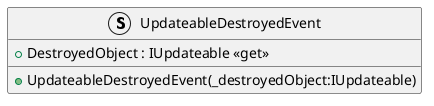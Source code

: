 @startuml
struct UpdateableDestroyedEvent {
    + DestroyedObject : IUpdateable <<get>>
    + UpdateableDestroyedEvent(_destroyedObject:IUpdateable)
}
@enduml
